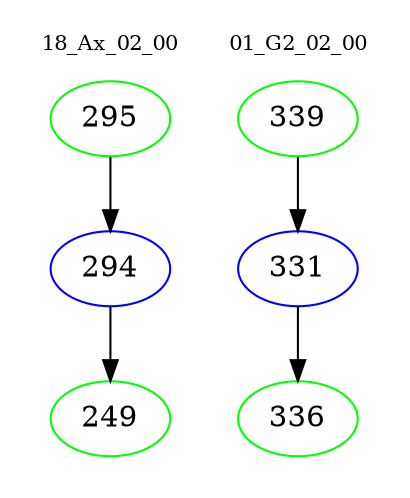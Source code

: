 digraph{
subgraph cluster_0 {
color = white
label = "18_Ax_02_00";
fontsize=10;
T0_295 [label="295", color="green"]
T0_295 -> T0_294 [color="black"]
T0_294 [label="294", color="blue"]
T0_294 -> T0_249 [color="black"]
T0_249 [label="249", color="green"]
}
subgraph cluster_1 {
color = white
label = "01_G2_02_00";
fontsize=10;
T1_339 [label="339", color="green"]
T1_339 -> T1_331 [color="black"]
T1_331 [label="331", color="blue"]
T1_331 -> T1_336 [color="black"]
T1_336 [label="336", color="green"]
}
}
